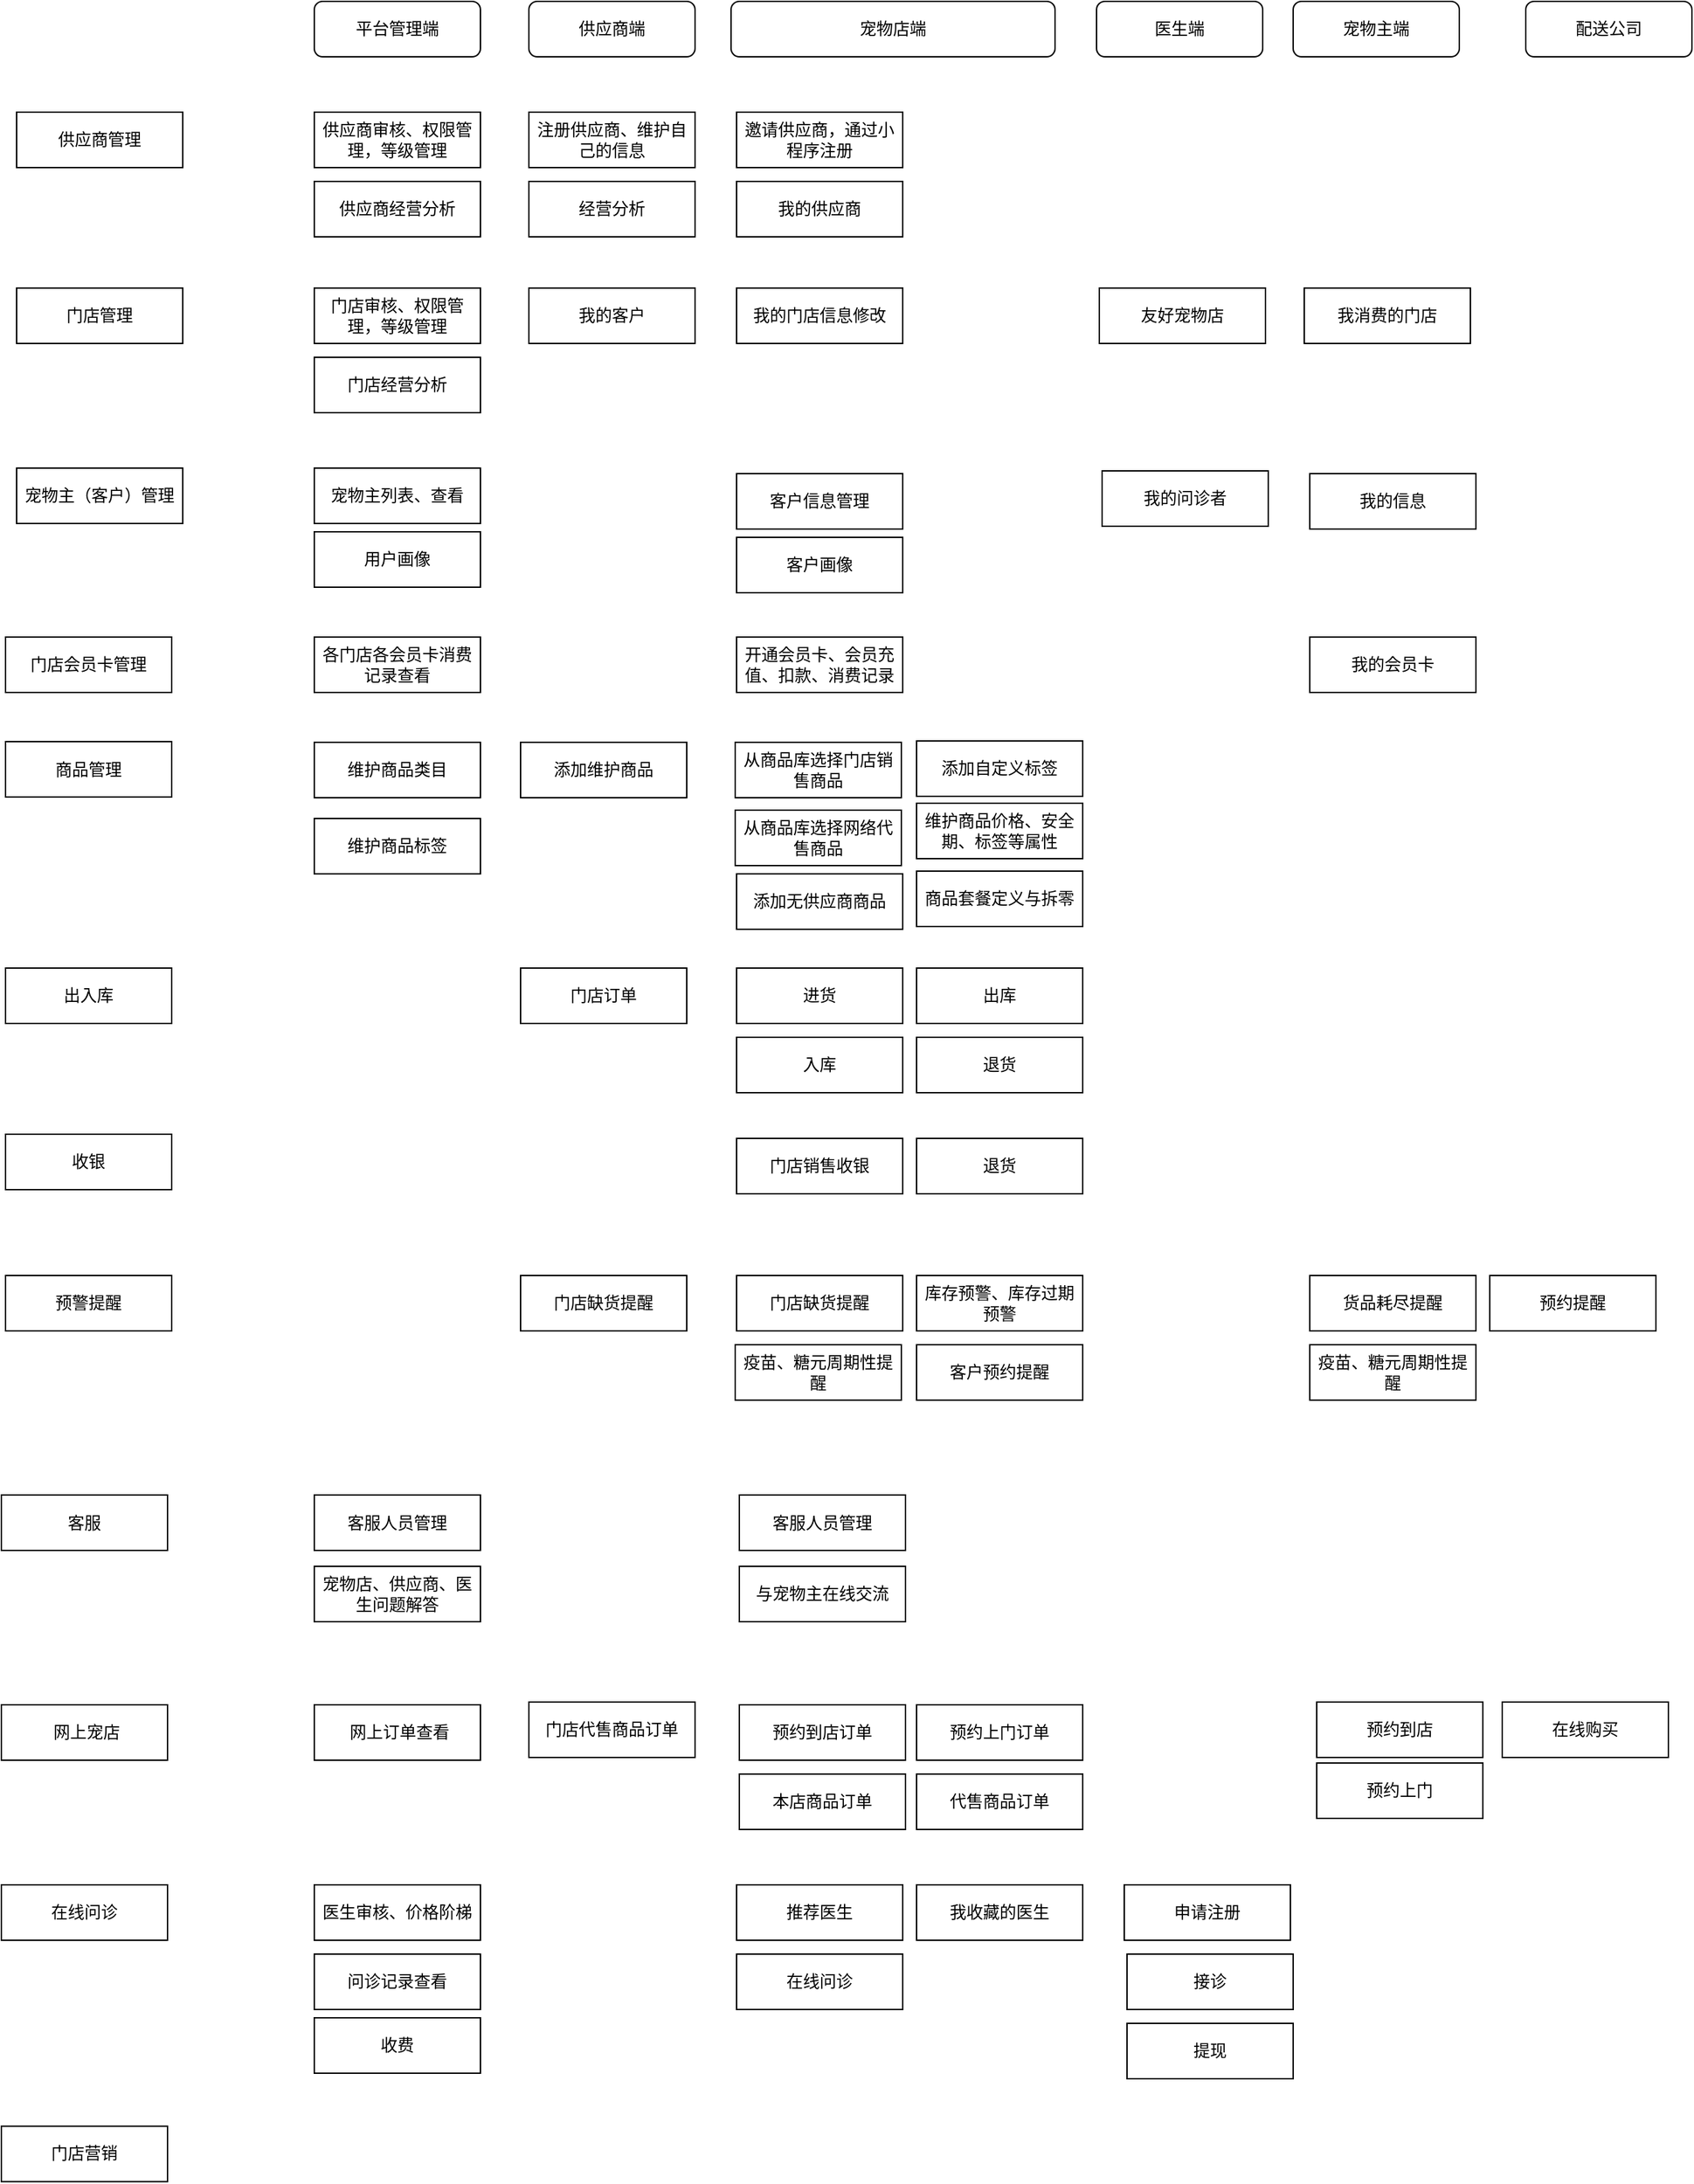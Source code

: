 <mxfile version="10.5.9" type="github"><diagram id="sEovhUTXIATKen_fVmFd" name="Page-1"><mxGraphModel dx="2108" dy="670" grid="1" gridSize="10" guides="1" tooltips="1" connect="1" arrows="1" fold="1" page="1" pageScale="1" pageWidth="827" pageHeight="1169" math="0" shadow="0"><root><mxCell id="0"/><mxCell id="1" parent="0"/><mxCell id="XBmEjtlpkQ7IGjX96Bge-1" value="平台管理端" style="rounded=1;whiteSpace=wrap;html=1;" parent="1" vertex="1"><mxGeometry x="225" y="50" width="120" height="40" as="geometry"/></mxCell><mxCell id="XBmEjtlpkQ7IGjX96Bge-2" value="供应商端" style="rounded=1;whiteSpace=wrap;html=1;" parent="1" vertex="1"><mxGeometry x="380" y="50" width="120" height="40" as="geometry"/></mxCell><mxCell id="XBmEjtlpkQ7IGjX96Bge-3" value="宠物店端" style="rounded=1;whiteSpace=wrap;html=1;" parent="1" vertex="1"><mxGeometry x="526" y="50" width="234" height="40" as="geometry"/></mxCell><mxCell id="XBmEjtlpkQ7IGjX96Bge-4" value="医生端" style="rounded=1;whiteSpace=wrap;html=1;" parent="1" vertex="1"><mxGeometry x="790" y="50" width="120" height="40" as="geometry"/></mxCell><mxCell id="XBmEjtlpkQ7IGjX96Bge-5" value="宠物主端" style="rounded=1;whiteSpace=wrap;html=1;" parent="1" vertex="1"><mxGeometry x="932" y="50" width="120" height="40" as="geometry"/></mxCell><mxCell id="XBmEjtlpkQ7IGjX96Bge-6" value="配送公司" style="rounded=1;whiteSpace=wrap;html=1;" parent="1" vertex="1"><mxGeometry x="1100" y="50" width="120" height="40" as="geometry"/></mxCell><mxCell id="XBmEjtlpkQ7IGjX96Bge-7" value="供应商管理" style="rounded=0;whiteSpace=wrap;html=1;" parent="1" vertex="1"><mxGeometry x="10" y="130" width="120" height="40" as="geometry"/></mxCell><mxCell id="XBmEjtlpkQ7IGjX96Bge-8" value="门店管理" style="rounded=0;whiteSpace=wrap;html=1;" parent="1" vertex="1"><mxGeometry x="10" y="257" width="120" height="40" as="geometry"/></mxCell><mxCell id="XBmEjtlpkQ7IGjX96Bge-10" value="供应商审核、权限管理，等级管理" style="rounded=0;whiteSpace=wrap;html=1;" parent="1" vertex="1"><mxGeometry x="225" y="130" width="120" height="40" as="geometry"/></mxCell><mxCell id="XBmEjtlpkQ7IGjX96Bge-11" value="注册供应商、维护自己的信息" style="rounded=0;whiteSpace=wrap;html=1;" parent="1" vertex="1"><mxGeometry x="380" y="130" width="120" height="40" as="geometry"/></mxCell><mxCell id="XBmEjtlpkQ7IGjX96Bge-12" value="邀请供应商，通过小程序注册" style="rounded=0;whiteSpace=wrap;html=1;" parent="1" vertex="1"><mxGeometry x="530" y="130" width="120" height="40" as="geometry"/></mxCell><mxCell id="XBmEjtlpkQ7IGjX96Bge-13" value="我的供应商" style="rounded=0;whiteSpace=wrap;html=1;" parent="1" vertex="1"><mxGeometry x="530" y="180" width="120" height="40" as="geometry"/></mxCell><mxCell id="XBmEjtlpkQ7IGjX96Bge-16" value="门店审核、权限管理，等级管理" style="rounded=0;whiteSpace=wrap;html=1;" parent="1" vertex="1"><mxGeometry x="225" y="257" width="120" height="40" as="geometry"/></mxCell><mxCell id="XBmEjtlpkQ7IGjX96Bge-17" value="供应商经营分析" style="rounded=0;whiteSpace=wrap;html=1;" parent="1" vertex="1"><mxGeometry x="225" y="180" width="120" height="40" as="geometry"/></mxCell><mxCell id="XBmEjtlpkQ7IGjX96Bge-18" value="门店经营分析" style="rounded=0;whiteSpace=wrap;html=1;" parent="1" vertex="1"><mxGeometry x="225" y="307" width="120" height="40" as="geometry"/></mxCell><mxCell id="XBmEjtlpkQ7IGjX96Bge-19" value="经营分析" style="rounded=0;whiteSpace=wrap;html=1;" parent="1" vertex="1"><mxGeometry x="380" y="180" width="120" height="40" as="geometry"/></mxCell><mxCell id="XBmEjtlpkQ7IGjX96Bge-21" value="我的客户" style="rounded=0;whiteSpace=wrap;html=1;" parent="1" vertex="1"><mxGeometry x="380" y="257" width="120" height="40" as="geometry"/></mxCell><mxCell id="XBmEjtlpkQ7IGjX96Bge-22" value="我的门店信息修改" style="rounded=0;whiteSpace=wrap;html=1;" parent="1" vertex="1"><mxGeometry x="530" y="257" width="120" height="40" as="geometry"/></mxCell><mxCell id="XBmEjtlpkQ7IGjX96Bge-23" value="我消费的门店" style="rounded=0;whiteSpace=wrap;html=1;" parent="1" vertex="1"><mxGeometry x="940" y="257" width="120" height="40" as="geometry"/></mxCell><mxCell id="XBmEjtlpkQ7IGjX96Bge-25" value="宠物主（客户）管理" style="rounded=0;whiteSpace=wrap;html=1;" parent="1" vertex="1"><mxGeometry x="10" y="387" width="120" height="40" as="geometry"/></mxCell><mxCell id="XBmEjtlpkQ7IGjX96Bge-28" value="宠物主列表、查看" style="rounded=0;whiteSpace=wrap;html=1;" parent="1" vertex="1"><mxGeometry x="225" y="387" width="120" height="40" as="geometry"/></mxCell><mxCell id="XBmEjtlpkQ7IGjX96Bge-29" value="用户画像" style="rounded=0;whiteSpace=wrap;html=1;" parent="1" vertex="1"><mxGeometry x="225" y="433" width="120" height="40" as="geometry"/></mxCell><mxCell id="XBmEjtlpkQ7IGjX96Bge-30" value="客户信息管理" style="rounded=0;whiteSpace=wrap;html=1;" parent="1" vertex="1"><mxGeometry x="530" y="391" width="120" height="40" as="geometry"/></mxCell><mxCell id="XBmEjtlpkQ7IGjX96Bge-31" value="客户画像" style="rounded=0;whiteSpace=wrap;html=1;" parent="1" vertex="1"><mxGeometry x="530" y="437" width="120" height="40" as="geometry"/></mxCell><mxCell id="XBmEjtlpkQ7IGjX96Bge-32" value="我的问诊者" style="rounded=0;whiteSpace=wrap;html=1;" parent="1" vertex="1"><mxGeometry x="794" y="389" width="120" height="40" as="geometry"/></mxCell><mxCell id="XBmEjtlpkQ7IGjX96Bge-33" value="友好宠物店" style="rounded=0;whiteSpace=wrap;html=1;" parent="1" vertex="1"><mxGeometry x="792" y="257" width="120" height="40" as="geometry"/></mxCell><mxCell id="XBmEjtlpkQ7IGjX96Bge-34" value="我的信息" style="rounded=0;whiteSpace=wrap;html=1;" parent="1" vertex="1"><mxGeometry x="944" y="391" width="120" height="40" as="geometry"/></mxCell><mxCell id="XBmEjtlpkQ7IGjX96Bge-37" value="门店会员卡管理" style="rounded=0;whiteSpace=wrap;html=1;" parent="1" vertex="1"><mxGeometry x="2" y="509" width="120" height="40" as="geometry"/></mxCell><mxCell id="XBmEjtlpkQ7IGjX96Bge-40" value="各门店各会员卡消费记录查看" style="rounded=0;whiteSpace=wrap;html=1;" parent="1" vertex="1"><mxGeometry x="225" y="509" width="120" height="40" as="geometry"/></mxCell><mxCell id="XBmEjtlpkQ7IGjX96Bge-41" value="开通会员卡、会员充值、扣款、消费记录" style="rounded=0;whiteSpace=wrap;html=1;" parent="1" vertex="1"><mxGeometry x="530" y="509" width="120" height="40" as="geometry"/></mxCell><mxCell id="XBmEjtlpkQ7IGjX96Bge-42" value="我的会员卡" style="rounded=0;whiteSpace=wrap;html=1;" parent="1" vertex="1"><mxGeometry x="944" y="509" width="120" height="40" as="geometry"/></mxCell><mxCell id="XBmEjtlpkQ7IGjX96Bge-44" value="商品管理" style="rounded=0;whiteSpace=wrap;html=1;" parent="1" vertex="1"><mxGeometry x="2" y="584.5" width="120" height="40" as="geometry"/></mxCell><mxCell id="XBmEjtlpkQ7IGjX96Bge-45" value="维护商品类目" style="rounded=0;whiteSpace=wrap;html=1;" parent="1" vertex="1"><mxGeometry x="225" y="585" width="120" height="40" as="geometry"/></mxCell><mxCell id="XBmEjtlpkQ7IGjX96Bge-46" value="维护商品标签" style="rounded=0;whiteSpace=wrap;html=1;" parent="1" vertex="1"><mxGeometry x="225" y="640" width="120" height="40" as="geometry"/></mxCell><mxCell id="XBmEjtlpkQ7IGjX96Bge-47" value="添加维护商品" style="rounded=0;whiteSpace=wrap;html=1;" parent="1" vertex="1"><mxGeometry x="374" y="585" width="120" height="40" as="geometry"/></mxCell><mxCell id="XBmEjtlpkQ7IGjX96Bge-48" value="从商品库选择门店销售商品" style="rounded=0;whiteSpace=wrap;html=1;" parent="1" vertex="1"><mxGeometry x="529" y="585" width="120" height="40" as="geometry"/></mxCell><mxCell id="XBmEjtlpkQ7IGjX96Bge-49" value="从商品库选择网络代售商品" style="rounded=0;whiteSpace=wrap;html=1;" parent="1" vertex="1"><mxGeometry x="529" y="634" width="120" height="40" as="geometry"/></mxCell><mxCell id="XBmEjtlpkQ7IGjX96Bge-50" value="添加无供应商商品" style="rounded=0;whiteSpace=wrap;html=1;" parent="1" vertex="1"><mxGeometry x="530" y="680" width="120" height="40" as="geometry"/></mxCell><mxCell id="XBmEjtlpkQ7IGjX96Bge-51" value="添加自定义标签" style="rounded=0;whiteSpace=wrap;html=1;" parent="1" vertex="1"><mxGeometry x="660" y="584" width="120" height="40" as="geometry"/></mxCell><mxCell id="XBmEjtlpkQ7IGjX96Bge-52" value="维护商品价格、安全期、标签等属性" style="rounded=0;whiteSpace=wrap;html=1;" parent="1" vertex="1"><mxGeometry x="660" y="629" width="120" height="40" as="geometry"/></mxCell><mxCell id="XBmEjtlpkQ7IGjX96Bge-55" value="商品套餐定义与拆零" style="rounded=0;whiteSpace=wrap;html=1;" parent="1" vertex="1"><mxGeometry x="660" y="678" width="120" height="40" as="geometry"/></mxCell><mxCell id="jSRBQBXFx0lPbAhyE8VO-3" value="出入库" style="rounded=0;whiteSpace=wrap;html=1;" vertex="1" parent="1"><mxGeometry x="2" y="748" width="120" height="40" as="geometry"/></mxCell><mxCell id="jSRBQBXFx0lPbAhyE8VO-4" value="进货" style="rounded=0;whiteSpace=wrap;html=1;" vertex="1" parent="1"><mxGeometry x="530" y="748" width="120" height="40" as="geometry"/></mxCell><mxCell id="jSRBQBXFx0lPbAhyE8VO-5" value="门店订单" style="rounded=0;whiteSpace=wrap;html=1;" vertex="1" parent="1"><mxGeometry x="374" y="748" width="120" height="40" as="geometry"/></mxCell><mxCell id="jSRBQBXFx0lPbAhyE8VO-8" value="入库" style="rounded=0;whiteSpace=wrap;html=1;" vertex="1" parent="1"><mxGeometry x="530" y="798" width="120" height="40" as="geometry"/></mxCell><mxCell id="jSRBQBXFx0lPbAhyE8VO-9" value="出库" style="rounded=0;whiteSpace=wrap;html=1;" vertex="1" parent="1"><mxGeometry x="660" y="748" width="120" height="40" as="geometry"/></mxCell><mxCell id="jSRBQBXFx0lPbAhyE8VO-10" value="退货" style="rounded=0;whiteSpace=wrap;html=1;" vertex="1" parent="1"><mxGeometry x="660" y="798" width="120" height="40" as="geometry"/></mxCell><mxCell id="jSRBQBXFx0lPbAhyE8VO-11" value="收银" style="rounded=0;whiteSpace=wrap;html=1;" vertex="1" parent="1"><mxGeometry x="2" y="868" width="120" height="40" as="geometry"/></mxCell><mxCell id="jSRBQBXFx0lPbAhyE8VO-12" value="门店销售收银" style="rounded=0;whiteSpace=wrap;html=1;" vertex="1" parent="1"><mxGeometry x="530" y="871" width="120" height="40" as="geometry"/></mxCell><mxCell id="jSRBQBXFx0lPbAhyE8VO-13" value="退货" style="rounded=0;whiteSpace=wrap;html=1;" vertex="1" parent="1"><mxGeometry x="660" y="871" width="120" height="40" as="geometry"/></mxCell><mxCell id="jSRBQBXFx0lPbAhyE8VO-14" value="预警提醒" style="rounded=0;whiteSpace=wrap;html=1;" vertex="1" parent="1"><mxGeometry x="2" y="970" width="120" height="40" as="geometry"/></mxCell><mxCell id="jSRBQBXFx0lPbAhyE8VO-15" value="门店缺货提醒" style="rounded=0;whiteSpace=wrap;html=1;" vertex="1" parent="1"><mxGeometry x="374" y="970" width="120" height="40" as="geometry"/></mxCell><mxCell id="jSRBQBXFx0lPbAhyE8VO-16" value="门店缺货提醒" style="rounded=0;whiteSpace=wrap;html=1;" vertex="1" parent="1"><mxGeometry x="530" y="970" width="120" height="40" as="geometry"/></mxCell><mxCell id="jSRBQBXFx0lPbAhyE8VO-17" value="库存预警、库存过期预警" style="rounded=0;whiteSpace=wrap;html=1;" vertex="1" parent="1"><mxGeometry x="660" y="970" width="120" height="40" as="geometry"/></mxCell><mxCell id="jSRBQBXFx0lPbAhyE8VO-18" value="货品耗尽提醒" style="rounded=0;whiteSpace=wrap;html=1;" vertex="1" parent="1"><mxGeometry x="944" y="970" width="120" height="40" as="geometry"/></mxCell><mxCell id="jSRBQBXFx0lPbAhyE8VO-19" value="疫苗、糖元周期性提醒" style="rounded=0;whiteSpace=wrap;html=1;" vertex="1" parent="1"><mxGeometry x="529" y="1020" width="120" height="40" as="geometry"/></mxCell><mxCell id="jSRBQBXFx0lPbAhyE8VO-20" value="客户预约提醒" style="rounded=0;whiteSpace=wrap;html=1;" vertex="1" parent="1"><mxGeometry x="660" y="1020" width="120" height="40" as="geometry"/></mxCell><mxCell id="jSRBQBXFx0lPbAhyE8VO-21" value="疫苗、糖元周期性提醒" style="rounded=0;whiteSpace=wrap;html=1;" vertex="1" parent="1"><mxGeometry x="944" y="1020" width="120" height="40" as="geometry"/></mxCell><mxCell id="jSRBQBXFx0lPbAhyE8VO-22" value="预约提醒" style="rounded=0;whiteSpace=wrap;html=1;" vertex="1" parent="1"><mxGeometry x="1074" y="970" width="120" height="40" as="geometry"/></mxCell><mxCell id="jSRBQBXFx0lPbAhyE8VO-23" value="客服" style="rounded=0;whiteSpace=wrap;html=1;" vertex="1" parent="1"><mxGeometry x="-1" y="1128.5" width="120" height="40" as="geometry"/></mxCell><mxCell id="jSRBQBXFx0lPbAhyE8VO-24" value="客服人员管理" style="rounded=0;whiteSpace=wrap;html=1;" vertex="1" parent="1"><mxGeometry x="225" y="1128.5" width="120" height="40" as="geometry"/></mxCell><mxCell id="jSRBQBXFx0lPbAhyE8VO-25" value="客服人员管理" style="rounded=0;whiteSpace=wrap;html=1;" vertex="1" parent="1"><mxGeometry x="532" y="1128.5" width="120" height="40" as="geometry"/></mxCell><mxCell id="jSRBQBXFx0lPbAhyE8VO-26" value="宠物店、供应商、医生问题解答" style="rounded=0;whiteSpace=wrap;html=1;" vertex="1" parent="1"><mxGeometry x="225" y="1180" width="120" height="40" as="geometry"/></mxCell><mxCell id="jSRBQBXFx0lPbAhyE8VO-27" value="与宠物主在线交流" style="rounded=0;whiteSpace=wrap;html=1;" vertex="1" parent="1"><mxGeometry x="532" y="1180" width="120" height="40" as="geometry"/></mxCell><mxCell id="jSRBQBXFx0lPbAhyE8VO-28" value="门店营销" style="rounded=0;whiteSpace=wrap;html=1;" vertex="1" parent="1"><mxGeometry x="-1" y="1584.286" width="120" height="40" as="geometry"/></mxCell><mxCell id="jSRBQBXFx0lPbAhyE8VO-29" value="&amp;nbsp;网上宠店" style="rounded=0;whiteSpace=wrap;html=1;" vertex="1" parent="1"><mxGeometry x="-1" y="1280" width="120" height="40" as="geometry"/></mxCell><mxCell id="jSRBQBXFx0lPbAhyE8VO-30" value="&amp;nbsp;网上订单查看" style="rounded=0;whiteSpace=wrap;html=1;" vertex="1" parent="1"><mxGeometry x="225" y="1280" width="120" height="40" as="geometry"/></mxCell><mxCell id="jSRBQBXFx0lPbAhyE8VO-31" value="预约到店" style="rounded=0;whiteSpace=wrap;html=1;" vertex="1" parent="1"><mxGeometry x="949" y="1278" width="120" height="40" as="geometry"/></mxCell><mxCell id="jSRBQBXFx0lPbAhyE8VO-32" value="预约上门" style="rounded=0;whiteSpace=wrap;html=1;" vertex="1" parent="1"><mxGeometry x="949" y="1322" width="120" height="40" as="geometry"/></mxCell><mxCell id="jSRBQBXFx0lPbAhyE8VO-34" value="在线购买" style="rounded=0;whiteSpace=wrap;html=1;" vertex="1" parent="1"><mxGeometry x="1083" y="1278" width="120" height="40" as="geometry"/></mxCell><mxCell id="jSRBQBXFx0lPbAhyE8VO-35" value="门店代售商品订单" style="rounded=0;whiteSpace=wrap;html=1;" vertex="1" parent="1"><mxGeometry x="380" y="1278" width="120" height="40" as="geometry"/></mxCell><mxCell id="jSRBQBXFx0lPbAhyE8VO-36" value="预约到店订单" style="rounded=0;whiteSpace=wrap;html=1;" vertex="1" parent="1"><mxGeometry x="532" y="1280" width="120" height="40" as="geometry"/></mxCell><mxCell id="jSRBQBXFx0lPbAhyE8VO-37" value="预约上门订单" style="rounded=0;whiteSpace=wrap;html=1;" vertex="1" parent="1"><mxGeometry x="660" y="1280" width="120" height="40" as="geometry"/></mxCell><mxCell id="jSRBQBXFx0lPbAhyE8VO-38" value="本店商品订单" style="rounded=0;whiteSpace=wrap;html=1;" vertex="1" parent="1"><mxGeometry x="532" y="1330" width="120" height="40" as="geometry"/></mxCell><mxCell id="jSRBQBXFx0lPbAhyE8VO-39" value="代售商品订单" style="rounded=0;whiteSpace=wrap;html=1;" vertex="1" parent="1"><mxGeometry x="660" y="1330" width="120" height="40" as="geometry"/></mxCell><mxCell id="jSRBQBXFx0lPbAhyE8VO-40" value="在线问诊" style="rounded=0;whiteSpace=wrap;html=1;" vertex="1" parent="1"><mxGeometry x="-1" y="1410" width="120" height="40" as="geometry"/></mxCell><mxCell id="jSRBQBXFx0lPbAhyE8VO-41" value="医生审核、价格阶梯" style="rounded=0;whiteSpace=wrap;html=1;" vertex="1" parent="1"><mxGeometry x="225" y="1410" width="120" height="40" as="geometry"/></mxCell><mxCell id="jSRBQBXFx0lPbAhyE8VO-44" value="问诊记录查看" style="rounded=0;whiteSpace=wrap;html=1;" vertex="1" parent="1"><mxGeometry x="225" y="1460" width="120" height="40" as="geometry"/></mxCell><mxCell id="jSRBQBXFx0lPbAhyE8VO-45" value="收费" style="rounded=0;whiteSpace=wrap;html=1;" vertex="1" parent="1"><mxGeometry x="225" y="1506" width="120" height="40" as="geometry"/></mxCell><mxCell id="jSRBQBXFx0lPbAhyE8VO-46" value="申请注册" style="rounded=0;whiteSpace=wrap;html=1;" vertex="1" parent="1"><mxGeometry x="810" y="1410" width="120" height="40" as="geometry"/></mxCell><mxCell id="jSRBQBXFx0lPbAhyE8VO-47" value="接诊" style="rounded=0;whiteSpace=wrap;html=1;" vertex="1" parent="1"><mxGeometry x="812" y="1460" width="120" height="40" as="geometry"/></mxCell><mxCell id="jSRBQBXFx0lPbAhyE8VO-48" value="提现" style="rounded=0;whiteSpace=wrap;html=1;" vertex="1" parent="1"><mxGeometry x="812" y="1510" width="120" height="40" as="geometry"/></mxCell><mxCell id="jSRBQBXFx0lPbAhyE8VO-49" value="推荐医生" style="rounded=0;whiteSpace=wrap;html=1;" vertex="1" parent="1"><mxGeometry x="530" y="1410" width="120" height="40" as="geometry"/></mxCell><mxCell id="jSRBQBXFx0lPbAhyE8VO-50" value="在线问诊" style="rounded=0;whiteSpace=wrap;html=1;" vertex="1" parent="1"><mxGeometry x="530" y="1460" width="120" height="40" as="geometry"/></mxCell><mxCell id="jSRBQBXFx0lPbAhyE8VO-51" value="我收藏的医生" style="rounded=0;whiteSpace=wrap;html=1;" vertex="1" parent="1"><mxGeometry x="660" y="1410" width="120" height="40" as="geometry"/></mxCell></root></mxGraphModel></diagram></mxfile>